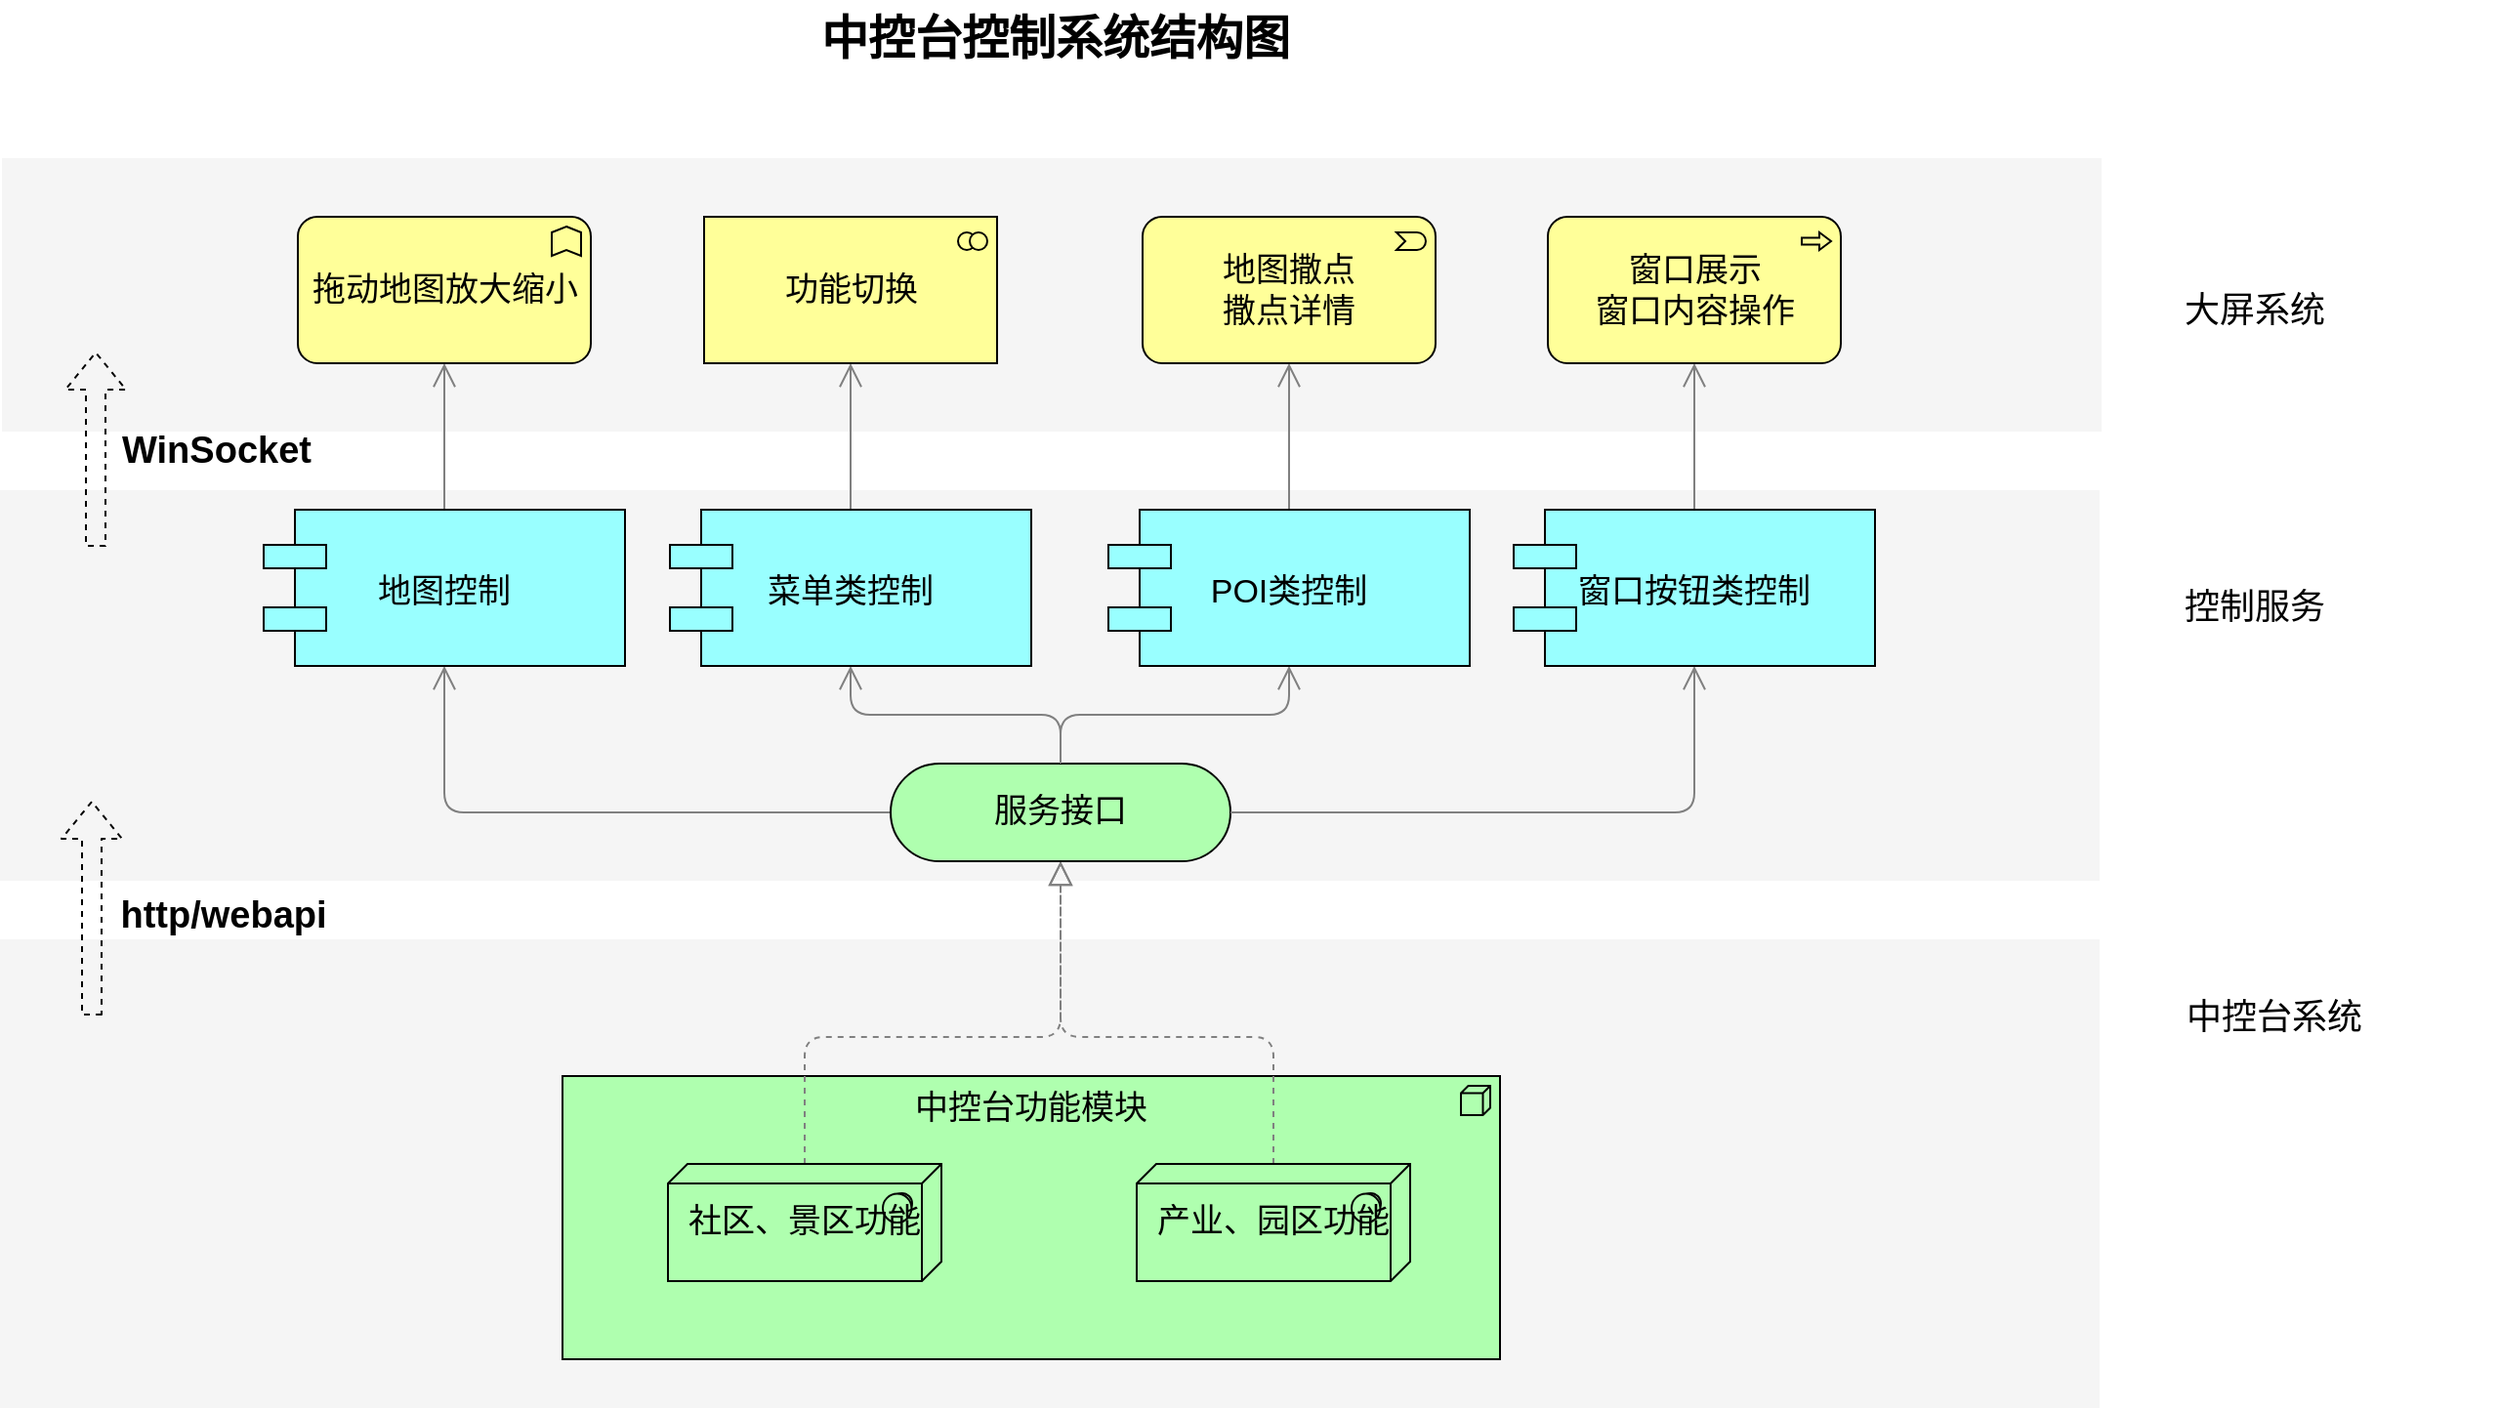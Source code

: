 <mxfile version="10.7.7" type="github"><diagram name="Page-1" id="44bbcf24-548e-d532-59d3-359de5b44cbb"><mxGraphModel dx="1575" dy="952" grid="1" gridSize="10" guides="1" tooltips="1" connect="1" arrows="1" fold="1" page="1" pageScale="1.5" pageWidth="1169" pageHeight="826" background="none" math="0" shadow="0"><root><mxCell id="0" style=";html=1;"/><mxCell id="1" style=";html=1;" parent="0"/><mxCell id="6eae4fabf1afb631-36" value="" style="whiteSpace=wrap;html=1;strokeColor=none;strokeWidth=1;fillColor=#f5f5f5;fontSize=14;" parent="1" vertex="1"><mxGeometry x="80" y="521" width="1075" height="240" as="geometry"/></mxCell><mxCell id="6eae4fabf1afb631-35" value="" style="whiteSpace=wrap;html=1;strokeColor=none;strokeWidth=1;fillColor=#f5f5f5;fontSize=14;" parent="1" vertex="1"><mxGeometry x="80" y="291" width="1075" height="200" as="geometry"/></mxCell><mxCell id="6eae4fabf1afb631-34" value="" style="whiteSpace=wrap;html=1;strokeColor=none;strokeWidth=1;fillColor=#f5f5f5;fontSize=14;" parent="1" vertex="1"><mxGeometry x="81" y="121" width="1075" height="140" as="geometry"/></mxCell><mxCell id="6eae4fabf1afb631-4" value="中控台功能模块" style="html=1;whiteSpace=wrap;fillColor=#AFFFAF;strokeColor=#000000;shape=mxgraph.archimate3.application;appType=node;archiType=square;fontSize=17;verticalAlign=top;" parent="1" vertex="1"><mxGeometry x="368" y="591" width="480" height="145" as="geometry"/></mxCell><mxCell id="6eae4fabf1afb631-13" style="edgeStyle=orthogonalEdgeStyle;rounded=1;elbow=vertical;html=1;startSize=10;endArrow=block;endFill=0;endSize=10;jettySize=auto;orthogonalLoop=1;strokeColor=#808080;fontSize=14;dashed=1;" parent="1" source="6eae4fabf1afb631-2" target="6eae4fabf1afb631-5" edge="1"><mxGeometry relative="1" as="geometry"><Array as="points"><mxPoint x="492" y="571"/><mxPoint x="623" y="571"/></Array></mxGeometry></mxCell><mxCell id="6eae4fabf1afb631-2" value="社区、景区功能" style="html=1;whiteSpace=wrap;fillColor=#AFFFAF;strokeColor=#000000;shape=mxgraph.archimate3.tech;techType=sysSw;fontSize=17;" parent="1" vertex="1"><mxGeometry x="422" y="636" width="140" height="60" as="geometry"/></mxCell><mxCell id="6eae4fabf1afb631-14" style="edgeStyle=orthogonalEdgeStyle;rounded=1;elbow=vertical;html=1;startSize=10;endArrow=block;endFill=0;endSize=10;jettySize=auto;orthogonalLoop=1;strokeColor=#808080;fontSize=14;dashed=1;entryX=0.5;entryY=1;entryDx=0;entryDy=0;entryPerimeter=0;" parent="1" source="6eae4fabf1afb631-3" edge="1" target="6eae4fabf1afb631-5"><mxGeometry relative="1" as="geometry"><mxPoint x="640" y="521.0" as="targetPoint"/><Array as="points"><mxPoint x="732" y="571"/><mxPoint x="623" y="571"/></Array></mxGeometry></mxCell><mxCell id="6eae4fabf1afb631-3" value="&lt;div style=&quot;font-size: 17px;&quot;&gt;产业、园区功能&lt;/div&gt;" style="html=1;whiteSpace=wrap;fillColor=#AFFFAF;strokeColor=#000000;shape=mxgraph.archimate3.tech;techType=sysSw;fontSize=17;" parent="1" vertex="1"><mxGeometry x="662" y="636" width="140" height="60" as="geometry"/></mxCell><mxCell id="6eae4fabf1afb631-19" style="edgeStyle=orthogonalEdgeStyle;rounded=1;elbow=vertical;html=1;startSize=10;endArrow=open;endFill=0;endSize=10;jettySize=auto;orthogonalLoop=1;strokeColor=#808080;fontSize=14;" parent="1" source="6eae4fabf1afb631-5" target="6eae4fabf1afb631-10" edge="1"><mxGeometry relative="1" as="geometry"/></mxCell><mxCell id="6eae4fabf1afb631-20" style="rounded=1;elbow=vertical;html=1;startSize=10;endArrow=open;endFill=0;endSize=10;jettySize=auto;orthogonalLoop=1;strokeColor=#808080;fontSize=14;entryX=0.5;entryY=1;exitX=0.265;exitY=0.007;exitPerimeter=0;edgeStyle=orthogonalEdgeStyle;entryDx=0;entryDy=0;" parent="1" source="6eae4fabf1afb631-5" target="6eae4fabf1afb631-8" edge="1"><mxGeometry relative="1" as="geometry"><Array as="points"><mxPoint x="582" y="456"/><mxPoint x="308" y="456"/></Array></mxGeometry></mxCell><mxCell id="6eae4fabf1afb631-5" value="服务接口" style="html=1;whiteSpace=wrap;fillColor=#AFFFAF;strokeColor=#000000;shape=mxgraph.archimate3.service;fontSize=17;" parent="1" vertex="1"><mxGeometry x="536" y="431" width="174" height="50" as="geometry"/></mxCell><mxCell id="6eae4fabf1afb631-15" style="rounded=1;elbow=vertical;html=1;startSize=10;endArrow=open;endFill=0;endSize=10;jettySize=auto;orthogonalLoop=1;strokeColor=#808080;fontSize=14;edgeStyle=orthogonalEdgeStyle;" parent="1" source="6eae4fabf1afb631-5" target="6eae4fabf1afb631-12" edge="1"><mxGeometry relative="1" as="geometry"><mxPoint x="715" y="491.0" as="sourcePoint"/></mxGeometry></mxCell><mxCell id="6eae4fabf1afb631-16" style="edgeStyle=orthogonalEdgeStyle;rounded=1;elbow=vertical;html=1;startSize=10;endArrow=open;endFill=0;endSize=10;jettySize=auto;orthogonalLoop=1;strokeColor=#808080;fontSize=14;entryX=0.5;entryY=1;" parent="1" source="6eae4fabf1afb631-5" target="6eae4fabf1afb631-11" edge="1"><mxGeometry relative="1" as="geometry"><mxPoint x="679.765" y="471.706" as="sourcePoint"/></mxGeometry></mxCell><mxCell id="6eae4fabf1afb631-25" style="edgeStyle=elbowEdgeStyle;rounded=1;elbow=vertical;html=1;startSize=10;endArrow=open;endFill=0;endSize=10;jettySize=auto;orthogonalLoop=1;strokeColor=#808080;fontSize=14;" parent="1" source="6eae4fabf1afb631-8" target="6eae4fabf1afb631-21" edge="1"><mxGeometry relative="1" as="geometry"/></mxCell><mxCell id="6eae4fabf1afb631-8" value="地图控制" style="shape=component;align=center;strokeColor=#000000;fillColor=#99ffff;gradientColor=none;fontSize=17;" parent="1" vertex="1"><mxGeometry x="215" y="301" width="185" height="80" as="geometry"/></mxCell><mxCell id="6eae4fabf1afb631-26" style="edgeStyle=elbowEdgeStyle;rounded=1;elbow=vertical;html=1;startSize=10;endArrow=open;endFill=0;endSize=10;jettySize=auto;orthogonalLoop=1;strokeColor=#808080;fontSize=14;" parent="1" source="6eae4fabf1afb631-10" target="6eae4fabf1afb631-22" edge="1"><mxGeometry relative="1" as="geometry"/></mxCell><mxCell id="6eae4fabf1afb631-10" value="菜单类控制" style="shape=component;align=center;strokeColor=#000000;fillColor=#99ffff;gradientColor=none;fontSize=17;" parent="1" vertex="1"><mxGeometry x="423" y="301" width="185" height="80" as="geometry"/></mxCell><mxCell id="6eae4fabf1afb631-27" style="edgeStyle=elbowEdgeStyle;rounded=1;elbow=vertical;html=1;startSize=10;endArrow=open;endFill=0;endSize=10;jettySize=auto;orthogonalLoop=1;strokeColor=#808080;fontSize=14;" parent="1" source="6eae4fabf1afb631-11" target="6eae4fabf1afb631-23" edge="1"><mxGeometry relative="1" as="geometry"/></mxCell><mxCell id="6eae4fabf1afb631-11" value="POI类控制" style="shape=component;align=center;strokeColor=#000000;fillColor=#99ffff;gradientColor=none;fontSize=17;" parent="1" vertex="1"><mxGeometry x="647.5" y="301" width="185" height="80" as="geometry"/></mxCell><mxCell id="6eae4fabf1afb631-28" style="edgeStyle=elbowEdgeStyle;rounded=1;elbow=vertical;html=1;startSize=10;endArrow=open;endFill=0;endSize=10;jettySize=auto;orthogonalLoop=1;strokeColor=#808080;fontSize=14;" parent="1" source="6eae4fabf1afb631-12" target="6eae4fabf1afb631-24" edge="1"><mxGeometry relative="1" as="geometry"/></mxCell><mxCell id="6eae4fabf1afb631-12" value="窗口按钮类控制" style="shape=component;align=center;strokeColor=#000000;fillColor=#99ffff;gradientColor=none;fontSize=17;" parent="1" vertex="1"><mxGeometry x="855" y="301" width="185" height="80" as="geometry"/></mxCell><mxCell id="6eae4fabf1afb631-21" value="拖动地图放大缩小" style="html=1;whiteSpace=wrap;fillColor=#ffff99;strokeColor=#000000;shape=mxgraph.archimate3.application;appType=func;archiType=rounded;fontSize=17;" parent="1" vertex="1"><mxGeometry x="232.5" y="151" width="150" height="75" as="geometry"/></mxCell><mxCell id="6eae4fabf1afb631-22" value="功能切换" style="html=1;whiteSpace=wrap;fillColor=#ffff99;strokeColor=#000000;shape=mxgraph.archimate3.application;appType=collab;archiType=square;fontSize=17;" parent="1" vertex="1"><mxGeometry x="440.5" y="151" width="150" height="75" as="geometry"/></mxCell><mxCell id="6eae4fabf1afb631-23" value="地图撒点&lt;br style=&quot;font-size: 17px;&quot;&gt;撒点详情&lt;br style=&quot;font-size: 17px;&quot;&gt;" style="html=1;whiteSpace=wrap;fillColor=#ffff99;strokeColor=#000000;shape=mxgraph.archimate3.application;appType=event;archiType=rounded;fontSize=17;" parent="1" vertex="1"><mxGeometry x="665" y="151" width="150" height="75" as="geometry"/></mxCell><mxCell id="6eae4fabf1afb631-24" value="窗口展示&lt;br style=&quot;font-size: 17px&quot;&gt;窗口内容操作&lt;br style=&quot;font-size: 17px&quot;&gt;" style="html=1;whiteSpace=wrap;fillColor=#ffff99;strokeColor=#000000;shape=mxgraph.archimate3.application;appType=proc;archiType=rounded;fontSize=17;" parent="1" vertex="1"><mxGeometry x="872.5" y="151" width="150" height="75" as="geometry"/></mxCell><mxCell id="6eae4fabf1afb631-29" value="中控台系统" style="text;html=1;strokeColor=none;fillColor=none;align=center;verticalAlign=middle;whiteSpace=wrap;fontSize=18;" parent="1" vertex="1"><mxGeometry x="1130" y="551" width="229" height="20" as="geometry"/></mxCell><mxCell id="6eae4fabf1afb631-30" value="控制服务" style="text;html=1;strokeColor=none;fillColor=none;align=center;verticalAlign=middle;whiteSpace=wrap;fontSize=18;" parent="1" vertex="1"><mxGeometry x="1119" y="341" width="231" height="20" as="geometry"/></mxCell><mxCell id="6eae4fabf1afb631-31" value="大屏系统" style="text;html=1;strokeColor=none;fillColor=none;align=center;verticalAlign=middle;whiteSpace=wrap;fontSize=18;" parent="1" vertex="1"><mxGeometry x="1120" y="189" width="229" height="20" as="geometry"/></mxCell><mxCell id="6eae4fabf1afb631-37" value="中控台控制系统结构图" style="text;strokeColor=none;fillColor=none;html=1;fontSize=24;fontStyle=1;verticalAlign=middle;align=center;" parent="1" vertex="1"><mxGeometry x="80" y="40" width="1080" height="40" as="geometry"/></mxCell><mxCell id="zrEHpdkWb2SXZcTK2ZR1-8" value="" style="shape=flexArrow;endArrow=classic;html=1;fontSize=17;dashed=1;" edge="1" parent="1"><mxGeometry width="50" height="50" relative="1" as="geometry"><mxPoint x="129" y="320" as="sourcePoint"/><mxPoint x="129" y="220" as="targetPoint"/></mxGeometry></mxCell><mxCell id="zrEHpdkWb2SXZcTK2ZR1-9" value="" style="shape=flexArrow;endArrow=classic;html=1;dashed=1;fontSize=17;" edge="1" parent="1"><mxGeometry width="50" height="50" relative="1" as="geometry"><mxPoint x="127" y="560" as="sourcePoint"/><mxPoint x="127" y="450" as="targetPoint"/></mxGeometry></mxCell><mxCell id="zrEHpdkWb2SXZcTK2ZR1-10" value="WinSocket" style="text;html=1;strokeColor=none;fillColor=none;align=center;verticalAlign=middle;whiteSpace=wrap;rounded=0;fontSize=19;fontStyle=1" vertex="1" parent="1"><mxGeometry x="162" y="261" width="58" height="20" as="geometry"/></mxCell><mxCell id="zrEHpdkWb2SXZcTK2ZR1-11" value="http/webapi" style="text;html=1;strokeColor=none;fillColor=none;align=center;verticalAlign=middle;whiteSpace=wrap;rounded=0;fontSize=19;fontStyle=1" vertex="1" parent="1"><mxGeometry x="159" y="499" width="71" height="20" as="geometry"/></mxCell></root></mxGraphModel></diagram></mxfile>